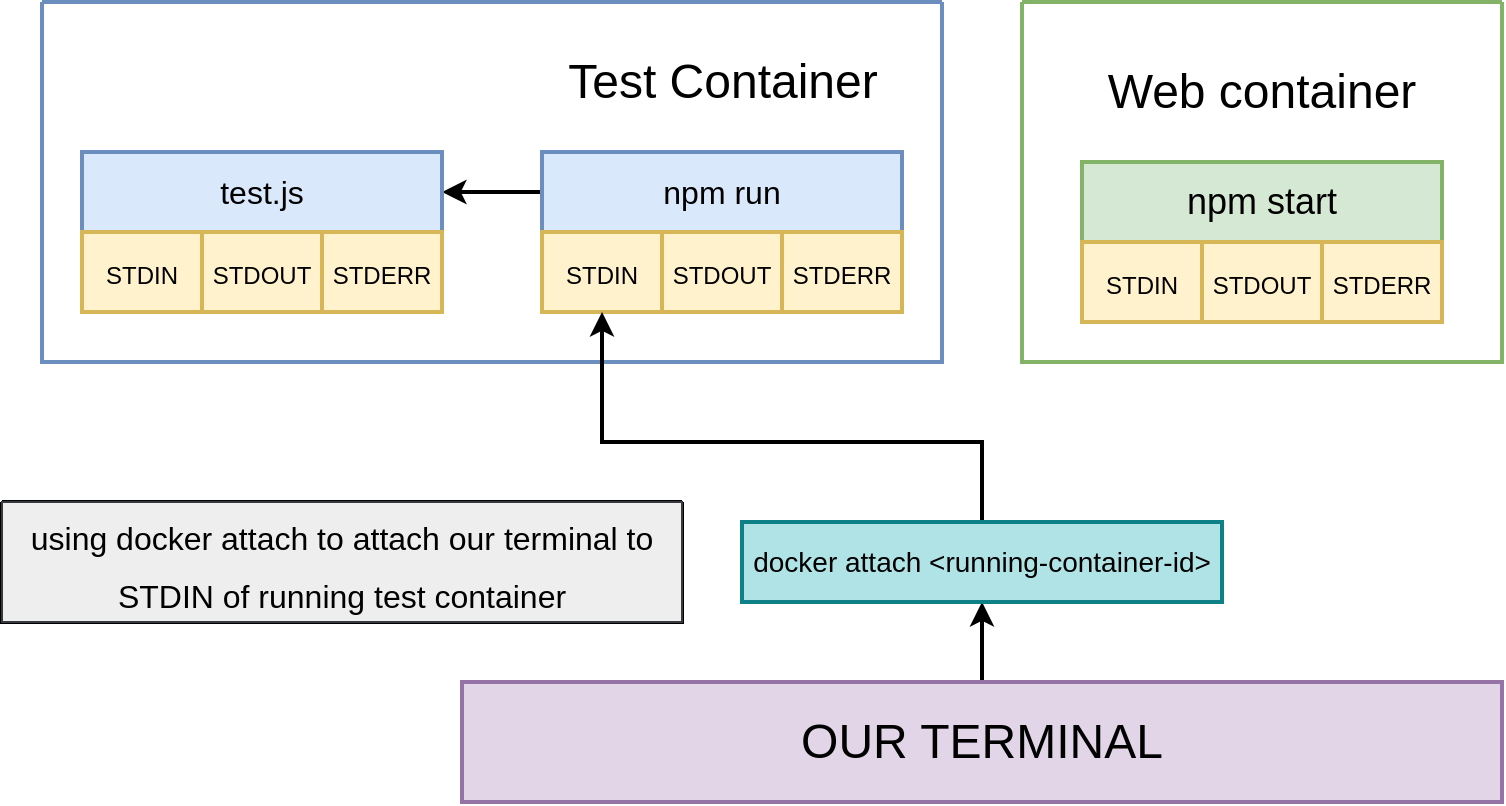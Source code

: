 <mxfile version="17.1.2" type="github">
  <diagram id="7tzxLil-weQzNnVNoNZi" name="Page-1">
    <mxGraphModel dx="2272" dy="786" grid="1" gridSize="10" guides="1" tooltips="1" connect="1" arrows="1" fold="1" page="1" pageScale="1" pageWidth="850" pageHeight="1100" math="0" shadow="0">
      <root>
        <mxCell id="0" />
        <mxCell id="1" parent="0" />
        <mxCell id="_dDOPzFcGcnFciQKkBi--1" value="" style="swimlane;startSize=0;strokeWidth=2;fillColor=#dae8fc;strokeColor=#6c8ebf;" vertex="1" parent="1">
          <mxGeometry x="-10" y="140" width="450" height="180" as="geometry" />
        </mxCell>
        <mxCell id="_dDOPzFcGcnFciQKkBi--39" style="edgeStyle=orthogonalEdgeStyle;rounded=0;orthogonalLoop=1;jettySize=auto;html=1;entryX=1;entryY=0.5;entryDx=0;entryDy=0;fontSize=14;strokeWidth=2;" edge="1" parent="_dDOPzFcGcnFciQKkBi--1" source="_dDOPzFcGcnFciQKkBi--4" target="_dDOPzFcGcnFciQKkBi--33">
          <mxGeometry relative="1" as="geometry" />
        </mxCell>
        <mxCell id="_dDOPzFcGcnFciQKkBi--4" value="&lt;font size=&quot;3&quot;&gt;npm run&lt;/font&gt;" style="rounded=0;whiteSpace=wrap;html=1;strokeWidth=2;fillColor=#dae8fc;strokeColor=#6c8ebf;" vertex="1" parent="_dDOPzFcGcnFciQKkBi--1">
          <mxGeometry x="250" y="75" width="180" height="40" as="geometry" />
        </mxCell>
        <mxCell id="_dDOPzFcGcnFciQKkBi--6" value="&lt;font style=&quot;font-size: 24px&quot;&gt;Test Container&lt;/font&gt;" style="text;html=1;strokeColor=none;fillColor=none;align=center;verticalAlign=middle;whiteSpace=wrap;rounded=0;" vertex="1" parent="_dDOPzFcGcnFciQKkBi--1">
          <mxGeometry x="257.5" y="25" width="165" height="30" as="geometry" />
        </mxCell>
        <mxCell id="_dDOPzFcGcnFciQKkBi--8" value="&lt;font style=&quot;font-size: 12px&quot;&gt;STDIN&lt;/font&gt;" style="rounded=0;whiteSpace=wrap;html=1;fontSize=18;strokeWidth=2;fillColor=#fff2cc;strokeColor=#d6b656;" vertex="1" parent="_dDOPzFcGcnFciQKkBi--1">
          <mxGeometry x="250" y="115" width="60" height="40" as="geometry" />
        </mxCell>
        <mxCell id="_dDOPzFcGcnFciQKkBi--9" value="&lt;font style=&quot;font-size: 12px&quot;&gt;STDOUT&lt;/font&gt;" style="rounded=0;whiteSpace=wrap;html=1;fontSize=18;strokeWidth=2;fillColor=#fff2cc;strokeColor=#d6b656;" vertex="1" parent="_dDOPzFcGcnFciQKkBi--1">
          <mxGeometry x="310" y="115" width="60" height="40" as="geometry" />
        </mxCell>
        <mxCell id="_dDOPzFcGcnFciQKkBi--10" value="&lt;font style=&quot;font-size: 12px&quot;&gt;STDERR&lt;/font&gt;" style="rounded=0;whiteSpace=wrap;html=1;fontSize=18;strokeWidth=2;fillColor=#fff2cc;strokeColor=#d6b656;" vertex="1" parent="_dDOPzFcGcnFciQKkBi--1">
          <mxGeometry x="370" y="115" width="60" height="40" as="geometry" />
        </mxCell>
        <mxCell id="_dDOPzFcGcnFciQKkBi--33" value="&lt;font size=&quot;3&quot;&gt;test.js&lt;/font&gt;" style="rounded=0;whiteSpace=wrap;html=1;strokeWidth=2;fillColor=#dae8fc;strokeColor=#6c8ebf;" vertex="1" parent="_dDOPzFcGcnFciQKkBi--1">
          <mxGeometry x="20" y="75" width="180" height="40" as="geometry" />
        </mxCell>
        <mxCell id="_dDOPzFcGcnFciQKkBi--34" value="&lt;font style=&quot;font-size: 12px&quot;&gt;STDIN&lt;/font&gt;" style="rounded=0;whiteSpace=wrap;html=1;fontSize=18;strokeWidth=2;fillColor=#fff2cc;strokeColor=#d6b656;" vertex="1" parent="_dDOPzFcGcnFciQKkBi--1">
          <mxGeometry x="20" y="115" width="60" height="40" as="geometry" />
        </mxCell>
        <mxCell id="_dDOPzFcGcnFciQKkBi--35" value="&lt;font style=&quot;font-size: 12px&quot;&gt;STDOUT&lt;/font&gt;" style="rounded=0;whiteSpace=wrap;html=1;fontSize=18;strokeWidth=2;fillColor=#fff2cc;strokeColor=#d6b656;" vertex="1" parent="_dDOPzFcGcnFciQKkBi--1">
          <mxGeometry x="80" y="115" width="60" height="40" as="geometry" />
        </mxCell>
        <mxCell id="_dDOPzFcGcnFciQKkBi--36" value="&lt;font style=&quot;font-size: 12px&quot;&gt;STDERR&lt;/font&gt;" style="rounded=0;whiteSpace=wrap;html=1;fontSize=18;strokeWidth=2;fillColor=#fff2cc;strokeColor=#d6b656;" vertex="1" parent="_dDOPzFcGcnFciQKkBi--1">
          <mxGeometry x="140" y="115" width="60" height="40" as="geometry" />
        </mxCell>
        <mxCell id="_dDOPzFcGcnFciQKkBi--2" value="" style="swimlane;startSize=0;strokeWidth=2;fillColor=#d5e8d4;strokeColor=#82b366;" vertex="1" parent="1">
          <mxGeometry x="480" y="140" width="240" height="180" as="geometry" />
        </mxCell>
        <mxCell id="_dDOPzFcGcnFciQKkBi--5" value="&lt;font style=&quot;font-size: 18px&quot;&gt;npm start&lt;/font&gt;" style="rounded=0;whiteSpace=wrap;html=1;strokeWidth=2;fillColor=#d5e8d4;strokeColor=#82b366;" vertex="1" parent="_dDOPzFcGcnFciQKkBi--2">
          <mxGeometry x="30" y="80" width="180" height="40" as="geometry" />
        </mxCell>
        <mxCell id="_dDOPzFcGcnFciQKkBi--7" value="&lt;span style=&quot;font-size: 24px&quot;&gt;Web container&lt;/span&gt;" style="text;html=1;strokeColor=none;fillColor=none;align=center;verticalAlign=middle;whiteSpace=wrap;rounded=0;" vertex="1" parent="_dDOPzFcGcnFciQKkBi--2">
          <mxGeometry x="40" y="30" width="160" height="30" as="geometry" />
        </mxCell>
        <mxCell id="_dDOPzFcGcnFciQKkBi--11" value="&lt;font style=&quot;font-size: 12px&quot;&gt;STDIN&lt;/font&gt;" style="rounded=0;whiteSpace=wrap;html=1;fontSize=18;strokeWidth=2;fillColor=#fff2cc;strokeColor=#d6b656;" vertex="1" parent="_dDOPzFcGcnFciQKkBi--2">
          <mxGeometry x="30" y="120" width="60" height="40" as="geometry" />
        </mxCell>
        <mxCell id="_dDOPzFcGcnFciQKkBi--12" value="&lt;font style=&quot;font-size: 12px&quot;&gt;STDOUT&lt;/font&gt;" style="rounded=0;whiteSpace=wrap;html=1;fontSize=18;strokeWidth=2;fillColor=#fff2cc;strokeColor=#d6b656;" vertex="1" parent="_dDOPzFcGcnFciQKkBi--2">
          <mxGeometry x="90" y="120" width="60" height="40" as="geometry" />
        </mxCell>
        <mxCell id="_dDOPzFcGcnFciQKkBi--13" value="&lt;font style=&quot;font-size: 12px&quot;&gt;STDERR&lt;/font&gt;" style="rounded=0;whiteSpace=wrap;html=1;fontSize=18;strokeWidth=2;fillColor=#fff2cc;strokeColor=#d6b656;" vertex="1" parent="_dDOPzFcGcnFciQKkBi--2">
          <mxGeometry x="150" y="120" width="60" height="40" as="geometry" />
        </mxCell>
        <mxCell id="_dDOPzFcGcnFciQKkBi--22" style="rounded=0;orthogonalLoop=1;jettySize=auto;html=1;entryX=0.5;entryY=1;entryDx=0;entryDy=0;fontSize=14;strokeWidth=2;" edge="1" parent="1" source="_dDOPzFcGcnFciQKkBi--3" target="_dDOPzFcGcnFciQKkBi--20">
          <mxGeometry relative="1" as="geometry" />
        </mxCell>
        <mxCell id="_dDOPzFcGcnFciQKkBi--37" style="edgeStyle=orthogonalEdgeStyle;rounded=0;orthogonalLoop=1;jettySize=auto;html=1;entryX=0.5;entryY=1;entryDx=0;entryDy=0;fontSize=14;strokeWidth=2;" edge="1" parent="1" source="_dDOPzFcGcnFciQKkBi--20" target="_dDOPzFcGcnFciQKkBi--8">
          <mxGeometry relative="1" as="geometry">
            <Array as="points">
              <mxPoint x="460" y="360" />
              <mxPoint x="270" y="360" />
            </Array>
          </mxGeometry>
        </mxCell>
        <mxCell id="_dDOPzFcGcnFciQKkBi--20" value="&lt;font style=&quot;font-size: 14px&quot;&gt;docker attach &amp;lt;running-container-id&amp;gt;&lt;/font&gt;" style="rounded=0;whiteSpace=wrap;html=1;fontSize=12;strokeWidth=2;fillColor=#b0e3e6;strokeColor=#0e8088;" vertex="1" parent="1">
          <mxGeometry x="340" y="400" width="240" height="40" as="geometry" />
        </mxCell>
        <mxCell id="_dDOPzFcGcnFciQKkBi--28" value="" style="swimlane;startSize=0;fontSize=14;strokeWidth=2;" vertex="1" parent="1">
          <mxGeometry x="-30" y="390" width="340" height="60" as="geometry" />
        </mxCell>
        <mxCell id="_dDOPzFcGcnFciQKkBi--19" value="&lt;font size=&quot;3&quot;&gt;using docker attach to attach our terminal to STDIN of running test container&lt;/font&gt;" style="text;html=1;strokeColor=#36393d;fillColor=#eeeeee;align=center;verticalAlign=middle;whiteSpace=wrap;rounded=0;fontSize=24;" vertex="1" parent="_dDOPzFcGcnFciQKkBi--28">
          <mxGeometry width="340" height="60" as="geometry" />
        </mxCell>
        <mxCell id="_dDOPzFcGcnFciQKkBi--3" value="&lt;font style=&quot;font-size: 24px&quot;&gt;OUR TERMINAL&lt;/font&gt;" style="rounded=0;whiteSpace=wrap;html=1;strokeWidth=2;fillColor=#e1d5e7;strokeColor=#9673a6;" vertex="1" parent="1">
          <mxGeometry x="200" y="480" width="520" height="60" as="geometry" />
        </mxCell>
      </root>
    </mxGraphModel>
  </diagram>
</mxfile>
